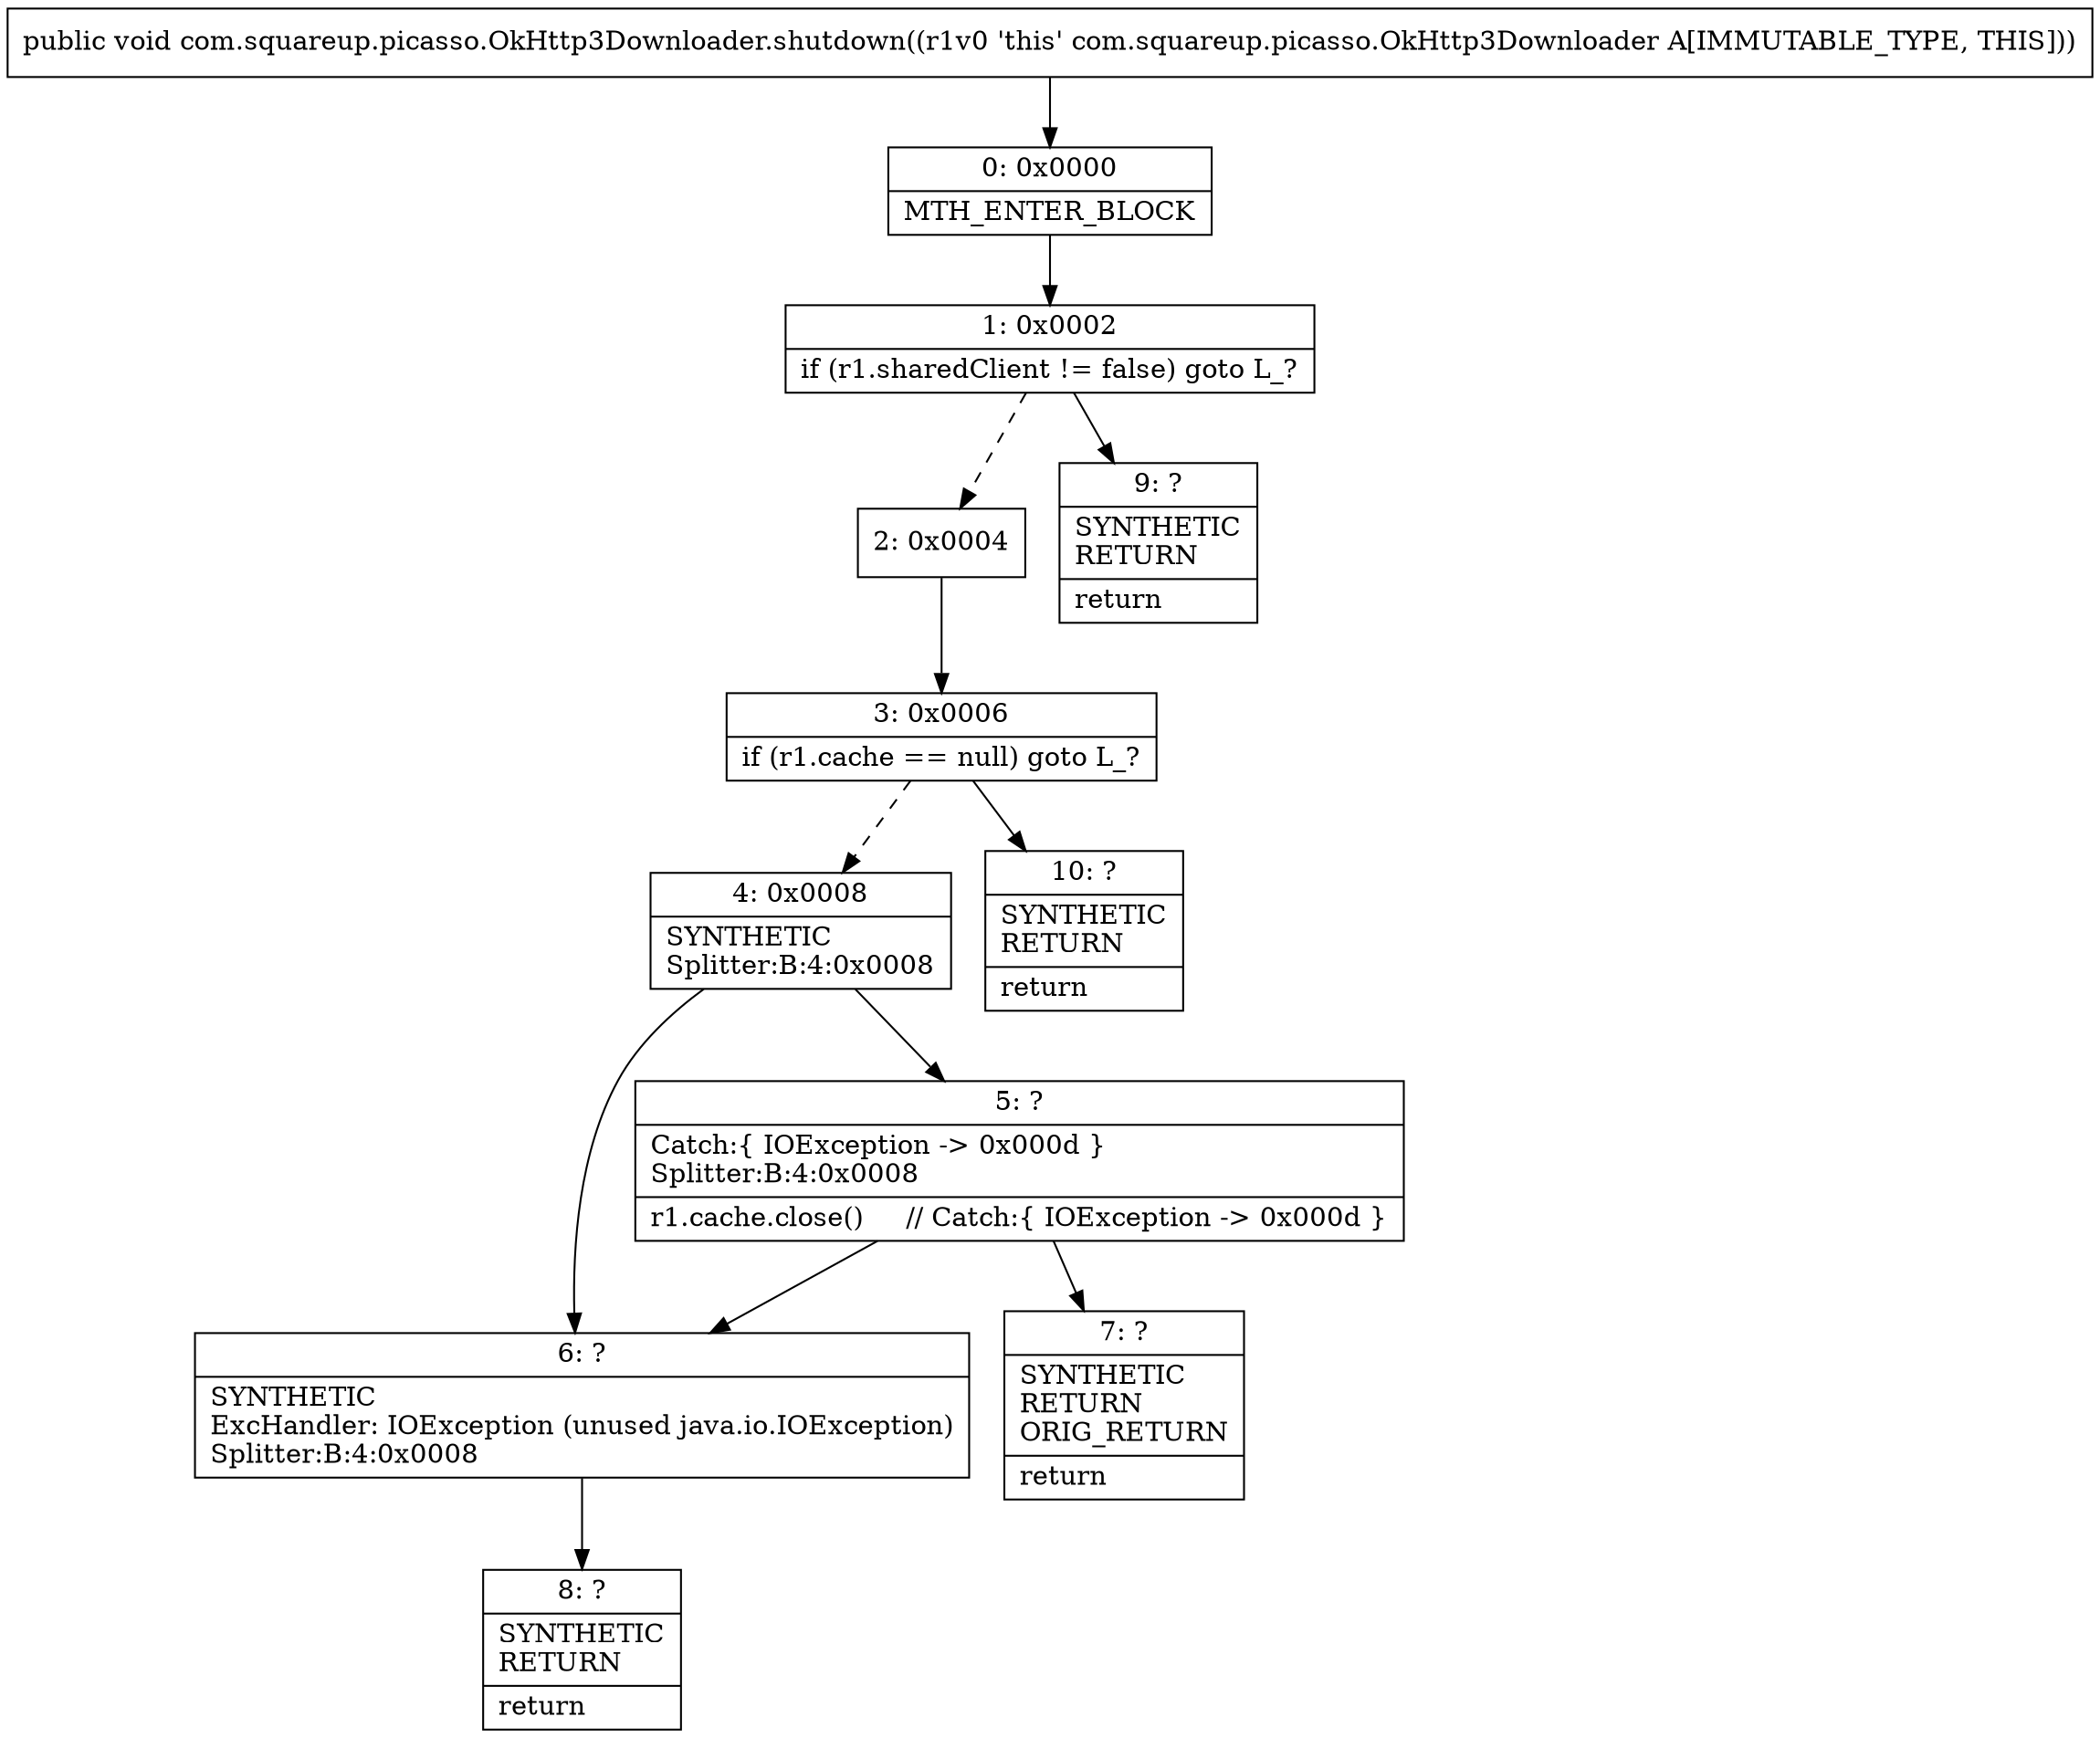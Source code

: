 digraph "CFG forcom.squareup.picasso.OkHttp3Downloader.shutdown()V" {
Node_0 [shape=record,label="{0\:\ 0x0000|MTH_ENTER_BLOCK\l}"];
Node_1 [shape=record,label="{1\:\ 0x0002|if (r1.sharedClient != false) goto L_?\l}"];
Node_2 [shape=record,label="{2\:\ 0x0004}"];
Node_3 [shape=record,label="{3\:\ 0x0006|if (r1.cache == null) goto L_?\l}"];
Node_4 [shape=record,label="{4\:\ 0x0008|SYNTHETIC\lSplitter:B:4:0x0008\l}"];
Node_5 [shape=record,label="{5\:\ ?|Catch:\{ IOException \-\> 0x000d \}\lSplitter:B:4:0x0008\l|r1.cache.close()     \/\/ Catch:\{ IOException \-\> 0x000d \}\l}"];
Node_6 [shape=record,label="{6\:\ ?|SYNTHETIC\lExcHandler: IOException (unused java.io.IOException)\lSplitter:B:4:0x0008\l}"];
Node_7 [shape=record,label="{7\:\ ?|SYNTHETIC\lRETURN\lORIG_RETURN\l|return\l}"];
Node_8 [shape=record,label="{8\:\ ?|SYNTHETIC\lRETURN\l|return\l}"];
Node_9 [shape=record,label="{9\:\ ?|SYNTHETIC\lRETURN\l|return\l}"];
Node_10 [shape=record,label="{10\:\ ?|SYNTHETIC\lRETURN\l|return\l}"];
MethodNode[shape=record,label="{public void com.squareup.picasso.OkHttp3Downloader.shutdown((r1v0 'this' com.squareup.picasso.OkHttp3Downloader A[IMMUTABLE_TYPE, THIS])) }"];
MethodNode -> Node_0;
Node_0 -> Node_1;
Node_1 -> Node_2[style=dashed];
Node_1 -> Node_9;
Node_2 -> Node_3;
Node_3 -> Node_4[style=dashed];
Node_3 -> Node_10;
Node_4 -> Node_5;
Node_4 -> Node_6;
Node_5 -> Node_6;
Node_5 -> Node_7;
Node_6 -> Node_8;
}

